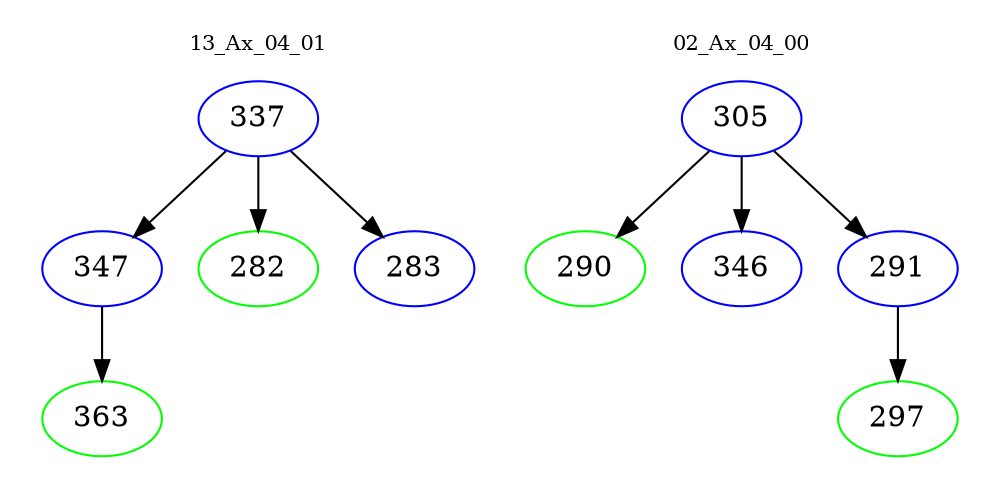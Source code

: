digraph{
subgraph cluster_0 {
color = white
label = "13_Ax_04_01";
fontsize=10;
T0_337 [label="337", color="blue"]
T0_337 -> T0_347 [color="black"]
T0_347 [label="347", color="blue"]
T0_347 -> T0_363 [color="black"]
T0_363 [label="363", color="green"]
T0_337 -> T0_282 [color="black"]
T0_282 [label="282", color="green"]
T0_337 -> T0_283 [color="black"]
T0_283 [label="283", color="blue"]
}
subgraph cluster_1 {
color = white
label = "02_Ax_04_00";
fontsize=10;
T1_305 [label="305", color="blue"]
T1_305 -> T1_290 [color="black"]
T1_290 [label="290", color="green"]
T1_305 -> T1_346 [color="black"]
T1_346 [label="346", color="blue"]
T1_305 -> T1_291 [color="black"]
T1_291 [label="291", color="blue"]
T1_291 -> T1_297 [color="black"]
T1_297 [label="297", color="green"]
}
}
